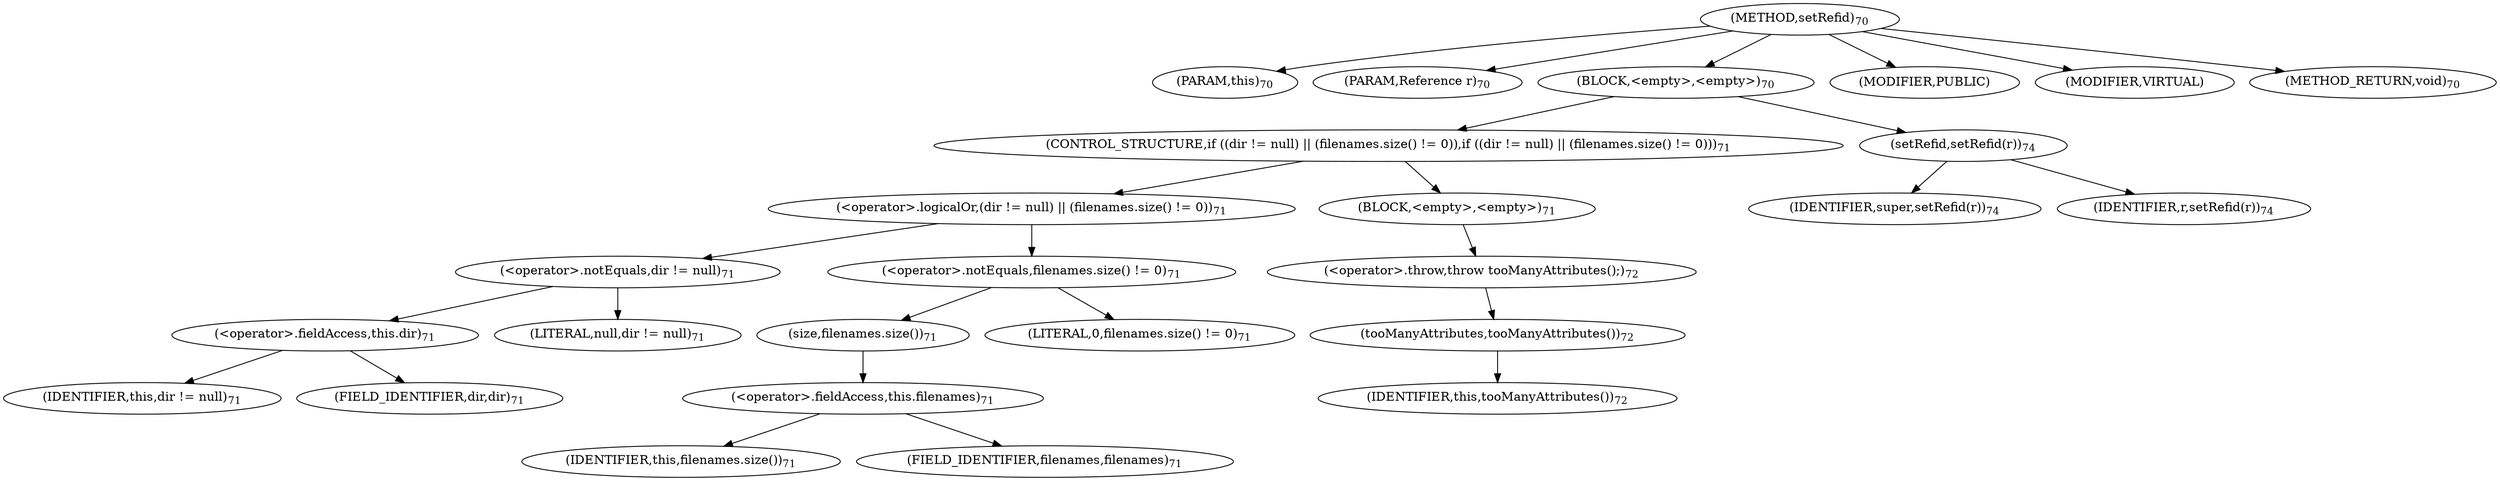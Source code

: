 digraph "setRefid" {  
"114" [label = <(METHOD,setRefid)<SUB>70</SUB>> ]
"10" [label = <(PARAM,this)<SUB>70</SUB>> ]
"115" [label = <(PARAM,Reference r)<SUB>70</SUB>> ]
"116" [label = <(BLOCK,&lt;empty&gt;,&lt;empty&gt;)<SUB>70</SUB>> ]
"117" [label = <(CONTROL_STRUCTURE,if ((dir != null) || (filenames.size() != 0)),if ((dir != null) || (filenames.size() != 0)))<SUB>71</SUB>> ]
"118" [label = <(&lt;operator&gt;.logicalOr,(dir != null) || (filenames.size() != 0))<SUB>71</SUB>> ]
"119" [label = <(&lt;operator&gt;.notEquals,dir != null)<SUB>71</SUB>> ]
"120" [label = <(&lt;operator&gt;.fieldAccess,this.dir)<SUB>71</SUB>> ]
"121" [label = <(IDENTIFIER,this,dir != null)<SUB>71</SUB>> ]
"122" [label = <(FIELD_IDENTIFIER,dir,dir)<SUB>71</SUB>> ]
"123" [label = <(LITERAL,null,dir != null)<SUB>71</SUB>> ]
"124" [label = <(&lt;operator&gt;.notEquals,filenames.size() != 0)<SUB>71</SUB>> ]
"125" [label = <(size,filenames.size())<SUB>71</SUB>> ]
"126" [label = <(&lt;operator&gt;.fieldAccess,this.filenames)<SUB>71</SUB>> ]
"127" [label = <(IDENTIFIER,this,filenames.size())<SUB>71</SUB>> ]
"128" [label = <(FIELD_IDENTIFIER,filenames,filenames)<SUB>71</SUB>> ]
"129" [label = <(LITERAL,0,filenames.size() != 0)<SUB>71</SUB>> ]
"130" [label = <(BLOCK,&lt;empty&gt;,&lt;empty&gt;)<SUB>71</SUB>> ]
"131" [label = <(&lt;operator&gt;.throw,throw tooManyAttributes();)<SUB>72</SUB>> ]
"132" [label = <(tooManyAttributes,tooManyAttributes())<SUB>72</SUB>> ]
"9" [label = <(IDENTIFIER,this,tooManyAttributes())<SUB>72</SUB>> ]
"133" [label = <(setRefid,setRefid(r))<SUB>74</SUB>> ]
"134" [label = <(IDENTIFIER,super,setRefid(r))<SUB>74</SUB>> ]
"135" [label = <(IDENTIFIER,r,setRefid(r))<SUB>74</SUB>> ]
"136" [label = <(MODIFIER,PUBLIC)> ]
"137" [label = <(MODIFIER,VIRTUAL)> ]
"138" [label = <(METHOD_RETURN,void)<SUB>70</SUB>> ]
  "114" -> "10" 
  "114" -> "115" 
  "114" -> "116" 
  "114" -> "136" 
  "114" -> "137" 
  "114" -> "138" 
  "116" -> "117" 
  "116" -> "133" 
  "117" -> "118" 
  "117" -> "130" 
  "118" -> "119" 
  "118" -> "124" 
  "119" -> "120" 
  "119" -> "123" 
  "120" -> "121" 
  "120" -> "122" 
  "124" -> "125" 
  "124" -> "129" 
  "125" -> "126" 
  "126" -> "127" 
  "126" -> "128" 
  "130" -> "131" 
  "131" -> "132" 
  "132" -> "9" 
  "133" -> "134" 
  "133" -> "135" 
}
